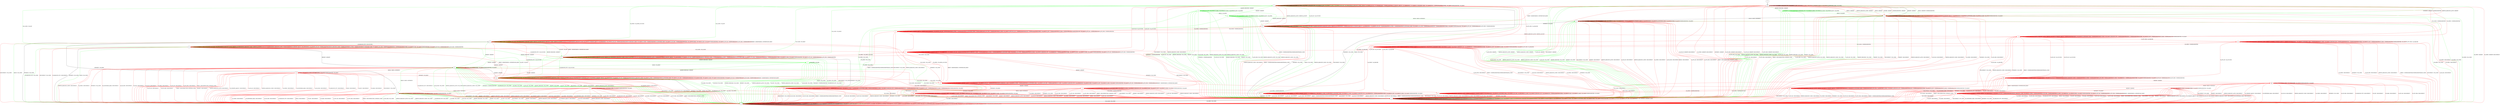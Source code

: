 digraph "" {
	graph ["Incoming time"=0.17221474647521973,
		"Outgoing time"=0.2441413402557373,
		Output="{'States': 36, 'Transitions': 837, 'Filename': '../results/ssh/OpenSSH-DropBear-cvc4-3.dot'}",
		Reference="{'States': 32, 'Transitions': 683, 'Filename': '../subjects/ssh/OpenSSH.dot'}",
		Solver=cvc4,
		Updated="{'States': 18, 'Transitions': 222, 'Filename': '../subjects/ssh/DropBear.dot'}",
		"f-measure"=0.15027624309392265,
		precision=0.3063063063063063,
		recall=0.09956076134699854
	];
	a -> a	[key=0,
		label="SERVICE_REQUEST_AUTH / SERVICE_ACCEPT"];
	a -> a	[key=1,
		label="CH_CLOSE / CH_NONE"];
	a -> a	[key=2,
		label="CH_REQUEST_PTY / CH_NONE"];
	a -> a	[key=3,
		label="CH_EOF / CH_NONE"];
	a -> a	[key=4,
		label="CH_DATA / CH_NONE"];
	a -> a	[key=5,
		color=green,
		label="UA_PK_NOK / NO_RESP"];
	a -> a	[key=6,
		color=green,
		label="SERVICE_REQUEST_CONN / SERVICE_ACCEPT"];
	a -> a	[key=7,
		color=green,
		label="UA_PK_OK / NO_RESP"];
	a -> a	[key=8,
		color=red,
		label="KEXINIT / UNIMPLEMENTED"];
	a -> a	[key=9,
		color=red,
		label="CH_WINDOW_ADJUST / CH_NONE"];
	a -> a	[key=10,
		color=red,
		label="DEBUG / NO_RESP"];
	a -> a	[key=11,
		color=red,
		label="CH_EXTENDED_DATA / CH_NONE"];
	a -> a	[key=12,
		color=red,
		label="KEX30 / UNIMPLEMENTED"];
	a -> a	[key=13,
		color=red,
		label="IGNORE / NO_RESP"];
	a -> a	[key=14,
		color=red,
		label="UNIMPLEMENTED / NO_RESP"];
	a -> d	[key=0,
		color=green,
		label="CH_OPEN / CH_OPEN_SUCCESS"];
	a -> j	[key=0,
		label="NEWKEYS / NO_CONN"];
	a -> j	[key=1,
		color=green,
		label="KEX30 / NO_CONN"];
	a -> j	[key=2,
		color=red,
		label="DISCONNECT / NO_CONN"];
	a -> j	[key=3,
		color=red,
		label="SERVICE_REQUEST_CONN / DISCONNECT"];
	a -> j	[key=4,
		color=red,
		label="REKEY / UNIMPLEMENTED|UNIMPLEMENTED|NO_CONN"];
	p	[color=green];
	a -> p	[key=0,
		color=green,
		label="KEXINIT_PROCEED / KEXINIT"];
	q	[color=green];
	a -> q	[key=0,
		color=green,
		label="KEXINIT / KEXINIT"];
	t	[color=red];
	a -> t	[key=0,
		color=red,
		label="UA_PK_OK / UA_SUCCESS"];
	a -> t	[key=1,
		color=red,
		label="UA_PW_OK / UA_SUCCESS"];
	u	[color=red];
	a -> u	[key=0,
		color=red,
		label="UA_PW_NOK / UA_FAILURE"];
	v	[color=red];
	a -> v	[key=0,
		color=red,
		label="UA_NONE / UA_FAILURE"];
	w	[color=red];
	a -> w	[key=0,
		color=red,
		label="UA_PK_NOK / UA_FAILURE"];
	x	[color=red];
	a -> x	[key=0,
		color=red,
		label="CH_OPEN / UNIMPLEMENTED"];
	b -> a	[key=0,
		color=green,
		label="CH_CLOSE / CH_EOF"];
	b -> b	[key=0,
		label="CH_OPEN / CH_MAX"];
	b -> b	[key=1,
		label="CH_DATA / NO_RESP"];
	b -> b	[key=2,
		color=green,
		label="UA_PK_NOK / NO_RESP"];
	b -> b	[key=3,
		color=green,
		label="SERVICE_REQUEST_AUTH / SERVICE_ACCEPT"];
	b -> b	[key=4,
		color=green,
		label="SERVICE_REQUEST_CONN / SERVICE_ACCEPT"];
	b -> b	[key=5,
		color=green,
		label="UA_PK_OK / NO_RESP"];
	b -> b	[key=6,
		color=red,
		label="SERVICE_REQUEST_AUTH / UNIMPLEMENTED"];
	b -> b	[key=7,
		color=red,
		label="CH_WINDOW_ADJUST / NO_RESP"];
	b -> b	[key=8,
		color=red,
		label="DEBUG / NO_RESP"];
	b -> b	[key=9,
		color=red,
		label="UA_PK_OK / UNIMPLEMENTED"];
	b -> b	[key=10,
		color=red,
		label="SERVICE_REQUEST_CONN / UNIMPLEMENTED"];
	b -> b	[key=11,
		color=red,
		label="UA_NONE / UNIMPLEMENTED"];
	b -> b	[key=12,
		color=red,
		label="CH_EXTENDED_DATA / NO_RESP"];
	b -> b	[key=13,
		color=red,
		label="UA_PK_NOK / UNIMPLEMENTED"];
	b -> b	[key=14,
		color=red,
		label="KEX30 / UNIMPLEMENTED"];
	b -> b	[key=15,
		color=red,
		label="IGNORE / NO_RESP"];
	b -> b	[key=16,
		color=red,
		label="CH_EOF / NO_RESP"];
	b -> b	[key=17,
		color=red,
		label="UNIMPLEMENTED / NO_RESP"];
	b -> b	[key=18,
		color=red,
		label="UA_PW_OK / UNIMPLEMENTED"];
	b -> b	[key=19,
		color=red,
		label="UA_PW_NOK / UNIMPLEMENTED"];
	b -> e	[key=0,
		label="KEXINIT / KEXINIT"];
	b -> g	[key=0,
		color=green,
		label="CH_EOF / CH_EOF"];
	b -> g	[key=1,
		color=red,
		label="REKEY / KEXINIT|KEX31+NEWKEYS|NO_RESP"];
	b -> h	[key=0,
		label="NEWKEYS / NO_CONN"];
	b -> h	[key=1,
		color=green,
		label="KEX30 / NO_CONN"];
	b -> h	[key=2,
		color=green,
		label="CH_REQUEST_PTY / NO_CONN"];
	b -> h	[key=3,
		color=red,
		label="DISCONNECT / NO_CONN"];
	b -> h	[key=4,
		color=red,
		label="CH_REQUEST_PTY / DISCONNECT"];
	r	[color=green];
	b -> r	[key=0,
		color=green,
		label="KEXINIT_PROCEED / KEXINIT"];
	b -> t	[key=0,
		color=red,
		label="CH_CLOSE / CH_CLOSE"];
	c -> c	[key=0,
		label="CH_CLOSE / CH_NONE"];
	c -> c	[key=1,
		label="CH_REQUEST_PTY / CH_NONE"];
	c -> c	[key=2,
		label="CH_EOF / CH_NONE"];
	c -> c	[key=3,
		label="CH_DATA / CH_NONE"];
	c -> c	[key=4,
		color=green,
		label="KEX30 / UNIMPLEMENTED"];
	c -> c	[key=5,
		color=red,
		label="CH_WINDOW_ADJUST / CH_NONE"];
	c -> c	[key=6,
		color=red,
		label="DEBUG / NO_RESP"];
	c -> c	[key=7,
		color=red,
		label="CH_EXTENDED_DATA / CH_NONE"];
	c -> c	[key=8,
		color=red,
		label="IGNORE / NO_RESP"];
	c -> c	[key=9,
		color=red,
		label="UNIMPLEMENTED / NO_RESP"];
	c -> h	[key=0,
		color=green,
		label="CH_OPEN / NO_CONN"];
	c -> h	[key=1,
		color=red,
		label="CH_OPEN / DISCONNECT"];
	c -> j	[key=0,
		color=green,
		label="UA_PK_NOK / NO_CONN"];
	c -> j	[key=1,
		color=green,
		label="SERVICE_REQUEST_AUTH / NO_CONN"];
	c -> j	[key=2,
		color=green,
		label="SERVICE_REQUEST_CONN / NO_CONN"];
	c -> j	[key=3,
		color=green,
		label="UA_PK_OK / NO_CONN"];
	c -> j	[key=4,
		color=green,
		label="KEXINIT_PROCEED / NO_CONN"];
	c -> j	[key=5,
		color=green,
		label="KEXINIT / NO_CONN"];
	c -> j	[key=6,
		color=red,
		label="DISCONNECT / NO_CONN"];
	c -> j	[key=7,
		color=red,
		label="KEXINIT / DISCONNECT"];
	c -> j	[key=8,
		color=red,
		label="SERVICE_REQUEST_AUTH / DISCONNECT"];
	c -> j	[key=9,
		color=red,
		label="UA_PK_OK / DISCONNECT"];
	c -> j	[key=10,
		color=red,
		label="SERVICE_REQUEST_CONN / DISCONNECT"];
	c -> j	[key=11,
		color=red,
		label="UA_NONE / DISCONNECT"];
	c -> j	[key=12,
		color=red,
		label="UA_PK_NOK / DISCONNECT"];
	c -> j	[key=13,
		color=red,
		label="KEX30 / DISCONNECT"];
	c -> j	[key=14,
		color=red,
		label="UA_PW_OK / DISCONNECT"];
	c -> j	[key=15,
		color=red,
		label="UA_PW_NOK / DISCONNECT"];
	c -> j	[key=16,
		color=red,
		label="REKEY / DISCONNECT|NO_CONN|NO_CONN"];
	c -> k	[key=0,
		label="NEWKEYS / NO_RESP"];
	d -> a	[key=0,
		color=green,
		label="CH_CLOSE / CH_EOF"];
	d -> b	[key=0,
		color=green,
		label="CH_REQUEST_PTY / CH_SUCCESS"];
	d -> d	[key=0,
		label="CH_OPEN / CH_MAX"];
	d -> d	[key=1,
		label="CH_DATA / NO_RESP"];
	d -> d	[key=2,
		color=green,
		label="UA_PK_NOK / NO_RESP"];
	d -> d	[key=3,
		color=green,
		label="SERVICE_REQUEST_AUTH / SERVICE_ACCEPT"];
	d -> d	[key=4,
		color=green,
		label="SERVICE_REQUEST_CONN / SERVICE_ACCEPT"];
	d -> d	[key=5,
		color=green,
		label="UA_PK_OK / NO_RESP"];
	d -> d	[key=6,
		color=red,
		label="SERVICE_REQUEST_AUTH / NO_RESP"];
	d -> d	[key=7,
		color=red,
		label="CH_WINDOW_ADJUST / NO_RESP"];
	d -> d	[key=8,
		color=red,
		label="DEBUG / NO_RESP"];
	d -> d	[key=9,
		color=red,
		label="UA_PK_OK / UNIMPLEMENTED"];
	d -> d	[key=10,
		color=red,
		label="SERVICE_REQUEST_CONN / NO_RESP"];
	d -> d	[key=11,
		color=red,
		label="UA_NONE / UNIMPLEMENTED"];
	d -> d	[key=12,
		color=red,
		label="CH_EXTENDED_DATA / NO_RESP"];
	d -> d	[key=13,
		color=red,
		label="UA_PK_NOK / UNIMPLEMENTED"];
	d -> d	[key=14,
		color=red,
		label="KEX30 / NO_RESP"];
	d -> d	[key=15,
		color=red,
		label="IGNORE / NO_RESP"];
	d -> d	[key=16,
		color=red,
		label="CH_EOF / NO_RESP"];
	d -> d	[key=17,
		color=red,
		label="UNIMPLEMENTED / NO_RESP"];
	d -> d	[key=18,
		color=red,
		label="UA_PW_OK / UNIMPLEMENTED"];
	d -> d	[key=19,
		color=red,
		label="UA_PW_NOK / UNIMPLEMENTED"];
	d -> d	[key=20,
		color=red,
		label="REKEY / KEXINIT|KEX31+NEWKEYS|NO_RESP"];
	d -> e	[key=0,
		color=green,
		label="KEXINIT / KEXINIT"];
	d -> f	[key=0,
		color=green,
		label="CH_EOF / CH_EOF"];
	d -> g	[key=0,
		color=red,
		label="CH_REQUEST_PTY / CH_SUCCESS"];
	d -> h	[key=0,
		label="NEWKEYS / NO_CONN"];
	d -> h	[key=1,
		color=green,
		label="KEX30 / NO_CONN"];
	d -> h	[key=2,
		color=red,
		label="DISCONNECT / NO_CONN"];
	d -> r	[key=0,
		color=green,
		label="KEXINIT_PROCEED / KEXINIT"];
	z	[color=red];
	d -> z	[key=0,
		color=red,
		label="CH_CLOSE / CH_CLOSE"];
	ff	[color=red];
	d -> ff	[key=0,
		color=red,
		label="KEXINIT / KEXINIT"];
	e -> e	[key=0,
		label="CH_OPEN / CH_MAX"];
	e -> e	[key=1,
		color=red,
		label="DEBUG / NO_RESP"];
	e -> e	[key=2,
		color=red,
		label="IGNORE / NO_RESP"];
	e -> e	[key=3,
		color=red,
		label="UNIMPLEMENTED / NO_RESP"];
	e -> h	[key=0,
		color=green,
		label="UA_PK_NOK / NO_CONN"];
	e -> h	[key=1,
		color=green,
		label="SERVICE_REQUEST_AUTH / NO_CONN"];
	e -> h	[key=2,
		color=green,
		label="SERVICE_REQUEST_CONN / NO_CONN"];
	e -> h	[key=3,
		color=green,
		label="NEWKEYS / UNIMPLEMENTED"];
	e -> h	[key=4,
		color=green,
		label="CH_REQUEST_PTY / NO_CONN"];
	e -> h	[key=5,
		color=green,
		label="CH_DATA / NO_CONN"];
	e -> h	[key=6,
		color=green,
		label="UA_PK_OK / NO_CONN"];
	e -> h	[key=7,
		color=green,
		label="KEXINIT_PROCEED / NO_CONN"];
	e -> h	[key=8,
		color=green,
		label="KEXINIT / NO_CONN"];
	e -> h	[key=9,
		color=green,
		label="CH_EOF / NO_CONN"];
	e -> h	[key=10,
		color=red,
		label="DISCONNECT / NO_CONN"];
	e -> h	[key=11,
		color=red,
		label="KEXINIT / DISCONNECT"];
	e -> h	[key=12,
		color=red,
		label="SERVICE_REQUEST_AUTH / DISCONNECT"];
	e -> h	[key=13,
		color=red,
		label="CH_WINDOW_ADJUST / DISCONNECT"];
	e -> h	[key=14,
		color=red,
		label="UA_PK_OK / DISCONNECT"];
	e -> h	[key=15,
		color=red,
		label="SERVICE_REQUEST_CONN / DISCONNECT"];
	e -> h	[key=16,
		color=red,
		label="UA_NONE / DISCONNECT"];
	e -> h	[key=17,
		color=red,
		label="CH_EXTENDED_DATA / DISCONNECT"];
	e -> h	[key=18,
		color=red,
		label="NEWKEYS / NO_CONN"];
	e -> h	[key=19,
		color=red,
		label="UA_PK_NOK / DISCONNECT"];
	e -> h	[key=20,
		color=red,
		label="CH_REQUEST_PTY / DISCONNECT"];
	e -> h	[key=21,
		color=red,
		label="CH_EOF / DISCONNECT"];
	e -> h	[key=22,
		color=red,
		label="CH_DATA / DISCONNECT"];
	e -> h	[key=23,
		color=red,
		label="UA_PW_OK / DISCONNECT"];
	e -> h	[key=24,
		color=red,
		label="UA_PW_NOK / DISCONNECT"];
	e -> h	[key=25,
		color=red,
		label="REKEY / DISCONNECT|NO_CONN|NO_CONN"];
	e -> j	[key=0,
		color=green,
		label="CH_CLOSE / NO_CONN"];
	e -> j	[key=1,
		color=red,
		label="CH_CLOSE / DISCONNECT"];
	e -> n	[key=0,
		color=green,
		label="KEX30 / KEX31+NEWKEYS"];
	jj	[color=red];
	e -> jj	[key=0,
		color=red,
		label="KEX30 / KEX31+NEWKEYS"];
	f -> a	[key=0,
		color=green,
		label="CH_CLOSE / NO_RESP"];
	f -> b	[key=0,
		color=red,
		label="CH_REQUEST_PTY / CH_SUCCESS"];
	f -> d	[key=0,
		color=red,
		label="REKEY / KEXINIT|KEX31+NEWKEYS|NO_RESP"];
	f -> e	[key=0,
		color=green,
		label="KEXINIT / KEXINIT"];
	f -> f	[key=0,
		label="CH_OPEN / CH_MAX"];
	f -> f	[key=1,
		label="CH_EOF / NO_RESP"];
	f -> f	[key=2,
		color=green,
		label="UA_PK_NOK / NO_RESP"];
	f -> f	[key=3,
		color=green,
		label="SERVICE_REQUEST_AUTH / SERVICE_ACCEPT"];
	f -> f	[key=4,
		color=green,
		label="SERVICE_REQUEST_CONN / SERVICE_ACCEPT"];
	f -> f	[key=5,
		color=green,
		label="UA_PK_OK / NO_RESP"];
	f -> f	[key=6,
		color=red,
		label="SERVICE_REQUEST_AUTH / UNIMPLEMENTED"];
	f -> f	[key=7,
		color=red,
		label="CH_WINDOW_ADJUST / NO_RESP"];
	f -> f	[key=8,
		color=red,
		label="DEBUG / NO_RESP"];
	f -> f	[key=9,
		color=red,
		label="UA_PK_OK / UNIMPLEMENTED"];
	f -> f	[key=10,
		color=red,
		label="SERVICE_REQUEST_CONN / UNIMPLEMENTED"];
	f -> f	[key=11,
		color=red,
		label="UA_NONE / UNIMPLEMENTED"];
	f -> f	[key=12,
		color=red,
		label="CH_EXTENDED_DATA / NO_RESP"];
	f -> f	[key=13,
		color=red,
		label="UA_PK_NOK / UNIMPLEMENTED"];
	f -> f	[key=14,
		color=red,
		label="KEX30 / UNIMPLEMENTED"];
	f -> f	[key=15,
		color=red,
		label="IGNORE / NO_RESP"];
	f -> f	[key=16,
		color=red,
		label="CH_DATA / NO_RESP"];
	f -> f	[key=17,
		color=red,
		label="UNIMPLEMENTED / NO_RESP"];
	f -> f	[key=18,
		color=red,
		label="UA_PW_OK / UNIMPLEMENTED"];
	f -> f	[key=19,
		color=red,
		label="UA_PW_NOK / UNIMPLEMENTED"];
	f -> g	[key=0,
		color=green,
		label="CH_REQUEST_PTY / CH_SUCCESS"];
	f -> h	[key=0,
		label="NEWKEYS / NO_CONN"];
	f -> h	[key=1,
		color=green,
		label="KEX30 / NO_CONN"];
	f -> h	[key=2,
		color=green,
		label="CH_DATA / NO_CONN"];
	f -> h	[key=3,
		color=red,
		label="DISCONNECT / NO_CONN"];
	f -> r	[key=0,
		color=green,
		label="KEXINIT_PROCEED / KEXINIT"];
	f -> t	[key=0,
		color=red,
		label="CH_CLOSE / CH_CLOSE"];
	f -> ff	[key=0,
		color=red,
		label="KEXINIT / KEXINIT"];
	g -> a	[key=0,
		color=green,
		label="CH_CLOSE / NO_RESP"];
	g -> e	[key=0,
		label="KEXINIT / KEXINIT"];
	g -> g	[key=0,
		label="CH_OPEN / CH_MAX"];
	g -> g	[key=1,
		label="CH_EOF / NO_RESP"];
	g -> g	[key=2,
		color=green,
		label="UA_PK_NOK / NO_RESP"];
	g -> g	[key=3,
		color=green,
		label="SERVICE_REQUEST_AUTH / SERVICE_ACCEPT"];
	g -> g	[key=4,
		color=green,
		label="SERVICE_REQUEST_CONN / SERVICE_ACCEPT"];
	g -> g	[key=5,
		color=green,
		label="UA_PK_OK / NO_RESP"];
	g -> g	[key=6,
		color=red,
		label="SERVICE_REQUEST_AUTH / NO_RESP"];
	g -> g	[key=7,
		color=red,
		label="CH_WINDOW_ADJUST / NO_RESP"];
	g -> g	[key=8,
		color=red,
		label="DEBUG / NO_RESP"];
	g -> g	[key=9,
		color=red,
		label="UA_PK_OK / UNIMPLEMENTED"];
	g -> g	[key=10,
		color=red,
		label="SERVICE_REQUEST_CONN / NO_RESP"];
	g -> g	[key=11,
		color=red,
		label="UA_NONE / UNIMPLEMENTED"];
	g -> g	[key=12,
		color=red,
		label="CH_EXTENDED_DATA / NO_RESP"];
	g -> g	[key=13,
		color=red,
		label="UA_PK_NOK / UNIMPLEMENTED"];
	g -> g	[key=14,
		color=red,
		label="KEX30 / NO_RESP"];
	g -> g	[key=15,
		color=red,
		label="IGNORE / NO_RESP"];
	g -> g	[key=16,
		color=red,
		label="CH_DATA / NO_RESP"];
	g -> g	[key=17,
		color=red,
		label="UNIMPLEMENTED / NO_RESP"];
	g -> g	[key=18,
		color=red,
		label="UA_PW_OK / UNIMPLEMENTED"];
	g -> g	[key=19,
		color=red,
		label="UA_PW_NOK / UNIMPLEMENTED"];
	g -> g	[key=20,
		color=red,
		label="REKEY / KEXINIT|KEX31+NEWKEYS|NO_RESP"];
	g -> h	[key=0,
		label="NEWKEYS / NO_CONN"];
	g -> h	[key=1,
		color=green,
		label="KEX30 / NO_CONN"];
	g -> h	[key=2,
		color=green,
		label="CH_REQUEST_PTY / NO_CONN"];
	g -> h	[key=3,
		color=green,
		label="CH_DATA / NO_CONN"];
	g -> h	[key=4,
		color=red,
		label="DISCONNECT / NO_CONN"];
	g -> h	[key=5,
		color=red,
		label="CH_REQUEST_PTY / DISCONNECT"];
	g -> r	[key=0,
		color=green,
		label="KEXINIT_PROCEED / KEXINIT"];
	g -> z	[key=0,
		color=red,
		label="CH_CLOSE / CH_CLOSE"];
	h -> h	[key=0,
		label="KEXINIT / NO_CONN"];
	h -> h	[key=1,
		label="SERVICE_REQUEST_AUTH / NO_CONN"];
	h -> h	[key=2,
		label="UA_PK_OK / NO_CONN"];
	h -> h	[key=3,
		label="SERVICE_REQUEST_CONN / NO_CONN"];
	h -> h	[key=4,
		label="NEWKEYS / NO_CONN"];
	h -> h	[key=5,
		label="UA_PK_NOK / NO_CONN"];
	h -> h	[key=6,
		label="CH_OPEN / CH_MAX"];
	h -> h	[key=7,
		label="CH_REQUEST_PTY / NO_CONN"];
	h -> h	[key=8,
		label="KEX30 / NO_CONN"];
	h -> h	[key=9,
		label="CH_EOF / NO_CONN"];
	h -> h	[key=10,
		label="CH_DATA / NO_CONN"];
	h -> h	[key=11,
		color=green,
		label="KEXINIT_PROCEED / NO_CONN"];
	h -> h	[key=12,
		color=red,
		label="DISCONNECT / NO_CONN"];
	h -> h	[key=13,
		color=red,
		label="CH_WINDOW_ADJUST / NO_CONN"];
	h -> h	[key=14,
		color=red,
		label="DEBUG / NO_CONN"];
	h -> h	[key=15,
		color=red,
		label="UA_NONE / NO_CONN"];
	h -> h	[key=16,
		color=red,
		label="CH_EXTENDED_DATA / NO_CONN"];
	h -> h	[key=17,
		color=red,
		label="IGNORE / NO_CONN"];
	h -> h	[key=18,
		color=red,
		label="UNIMPLEMENTED / NO_CONN"];
	h -> h	[key=19,
		color=red,
		label="UA_PW_OK / NO_CONN"];
	h -> h	[key=20,
		color=red,
		label="UA_PW_NOK / NO_CONN"];
	h -> h	[key=21,
		color=red,
		label="REKEY / NO_CONN|NO_CONN|NO_CONN"];
	h -> j	[key=0,
		label="CH_CLOSE / NO_CONN"];
	i -> c	[key=0,
		label="KEX30 / KEX31+NEWKEYS"];
	i -> h	[key=0,
		color=green,
		label="CH_OPEN / NO_CONN"];
	i -> h	[key=1,
		color=red,
		label="CH_OPEN / DISCONNECT"];
	i -> i	[key=0,
		label="CH_CLOSE / CH_NONE"];
	i -> i	[key=1,
		label="CH_REQUEST_PTY / CH_NONE"];
	i -> i	[key=2,
		label="CH_EOF / CH_NONE"];
	i -> i	[key=3,
		label="CH_DATA / CH_NONE"];
	i -> i	[key=4,
		color=green,
		label="NEWKEYS / UNIMPLEMENTED"];
	i -> i	[key=5,
		color=red,
		label="CH_WINDOW_ADJUST / CH_NONE"];
	i -> i	[key=6,
		color=red,
		label="DEBUG / NO_RESP"];
	i -> i	[key=7,
		color=red,
		label="CH_EXTENDED_DATA / CH_NONE"];
	i -> i	[key=8,
		color=red,
		label="IGNORE / NO_RESP"];
	i -> i	[key=9,
		color=red,
		label="UNIMPLEMENTED / NO_RESP"];
	i -> j	[key=0,
		color=green,
		label="UA_PK_NOK / NO_CONN"];
	i -> j	[key=1,
		color=green,
		label="SERVICE_REQUEST_AUTH / NO_CONN"];
	i -> j	[key=2,
		color=green,
		label="SERVICE_REQUEST_CONN / NO_CONN"];
	i -> j	[key=3,
		color=green,
		label="UA_PK_OK / NO_CONN"];
	i -> j	[key=4,
		color=green,
		label="KEXINIT_PROCEED / NO_CONN"];
	i -> j	[key=5,
		color=green,
		label="KEXINIT / NO_CONN"];
	i -> j	[key=6,
		color=red,
		label="DISCONNECT / NO_CONN"];
	i -> j	[key=7,
		color=red,
		label="KEXINIT / DISCONNECT"];
	i -> j	[key=8,
		color=red,
		label="SERVICE_REQUEST_AUTH / DISCONNECT"];
	i -> j	[key=9,
		color=red,
		label="UA_PK_OK / DISCONNECT"];
	i -> j	[key=10,
		color=red,
		label="SERVICE_REQUEST_CONN / DISCONNECT"];
	i -> j	[key=11,
		color=red,
		label="UA_NONE / DISCONNECT"];
	i -> j	[key=12,
		color=red,
		label="NEWKEYS / NO_CONN"];
	i -> j	[key=13,
		color=red,
		label="UA_PK_NOK / DISCONNECT"];
	i -> j	[key=14,
		color=red,
		label="UA_PW_OK / DISCONNECT"];
	i -> j	[key=15,
		color=red,
		label="UA_PW_NOK / DISCONNECT"];
	i -> j	[key=16,
		color=red,
		label="REKEY / DISCONNECT|NO_CONN|NO_CONN"];
	j -> h	[key=0,
		label="CH_OPEN / NO_CONN"];
	j -> j	[key=0,
		label="KEXINIT / NO_CONN"];
	j -> j	[key=1,
		label="SERVICE_REQUEST_AUTH / NO_CONN"];
	j -> j	[key=2,
		label="UA_PK_OK / NO_CONN"];
	j -> j	[key=3,
		label="SERVICE_REQUEST_CONN / NO_CONN"];
	j -> j	[key=4,
		label="NEWKEYS / NO_CONN"];
	j -> j	[key=5,
		label="UA_PK_NOK / NO_CONN"];
	j -> j	[key=6,
		label="CH_CLOSE / CH_NONE"];
	j -> j	[key=7,
		label="CH_REQUEST_PTY / CH_NONE"];
	j -> j	[key=8,
		label="KEX30 / NO_CONN"];
	j -> j	[key=9,
		label="CH_EOF / CH_NONE"];
	j -> j	[key=10,
		label="CH_DATA / CH_NONE"];
	j -> j	[key=11,
		color=green,
		label="KEXINIT_PROCEED / NO_CONN"];
	j -> j	[key=12,
		color=red,
		label="DISCONNECT / NO_CONN"];
	j -> j	[key=13,
		color=red,
		label="CH_WINDOW_ADJUST / CH_NONE"];
	j -> j	[key=14,
		color=red,
		label="DEBUG / NO_CONN"];
	j -> j	[key=15,
		color=red,
		label="UA_NONE / NO_CONN"];
	j -> j	[key=16,
		color=red,
		label="CH_EXTENDED_DATA / CH_NONE"];
	j -> j	[key=17,
		color=red,
		label="IGNORE / NO_CONN"];
	j -> j	[key=18,
		color=red,
		label="UNIMPLEMENTED / NO_CONN"];
	j -> j	[key=19,
		color=red,
		label="UA_PW_OK / NO_CONN"];
	j -> j	[key=20,
		color=red,
		label="UA_PW_NOK / NO_CONN"];
	j -> j	[key=21,
		color=red,
		label="REKEY / NO_CONN|NO_CONN|NO_CONN"];
	k -> a	[key=0,
		color=green,
		label="UA_PK_OK / UA_SUCCESS"];
	k -> a	[key=1,
		color=red,
		label="SERVICE_REQUEST_AUTH / SERVICE_ACCEPT"];
	k -> h	[key=0,
		color=green,
		label="CH_OPEN / NO_CONN"];
	k -> j	[key=0,
		label="NEWKEYS / NO_CONN"];
	k -> j	[key=1,
		color=green,
		label="KEX30 / NO_CONN"];
	k -> j	[key=2,
		color=green,
		label="SERVICE_REQUEST_CONN / NO_CONN"];
	k -> j	[key=3,
		color=red,
		label="DISCONNECT / NO_CONN"];
	k -> j	[key=4,
		color=red,
		label="SERVICE_REQUEST_CONN / DISCONNECT"];
	k -> j	[key=5,
		color=red,
		label="REKEY / UNIMPLEMENTED|UNIMPLEMENTED|NO_CONN"];
	k -> k	[key=0,
		label="CH_CLOSE / CH_NONE"];
	k -> k	[key=1,
		label="CH_REQUEST_PTY / CH_NONE"];
	k -> k	[key=2,
		label="CH_EOF / CH_NONE"];
	k -> k	[key=3,
		label="CH_DATA / CH_NONE"];
	k -> k	[key=4,
		color=green,
		label="UA_PK_NOK / UA_FAILURE"];
	k -> k	[key=5,
		color=green,
		label="SERVICE_REQUEST_AUTH / SERVICE_ACCEPT"];
	k -> k	[key=6,
		color=red,
		label="KEXINIT / UNIMPLEMENTED"];
	k -> k	[key=7,
		color=red,
		label="CH_WINDOW_ADJUST / CH_NONE"];
	k -> k	[key=8,
		color=red,
		label="DEBUG / NO_RESP"];
	k -> k	[key=9,
		color=red,
		label="UA_PK_OK / UNIMPLEMENTED"];
	k -> k	[key=10,
		color=red,
		label="UA_NONE / UNIMPLEMENTED"];
	k -> k	[key=11,
		color=red,
		label="CH_EXTENDED_DATA / CH_NONE"];
	k -> k	[key=12,
		color=red,
		label="UA_PK_NOK / UNIMPLEMENTED"];
	k -> k	[key=13,
		color=red,
		label="KEX30 / UNIMPLEMENTED"];
	k -> k	[key=14,
		color=red,
		label="IGNORE / NO_RESP"];
	k -> k	[key=15,
		color=red,
		label="UNIMPLEMENTED / NO_RESP"];
	k -> k	[key=16,
		color=red,
		label="UA_PW_OK / UNIMPLEMENTED"];
	k -> k	[key=17,
		color=red,
		label="UA_PW_NOK / UNIMPLEMENTED"];
	k -> p	[key=0,
		color=green,
		label="KEXINIT_PROCEED / KEXINIT"];
	k -> q	[key=0,
		color=green,
		label="KEXINIT / KEXINIT"];
	s	[color=red];
	k -> s	[key=0,
		color=red,
		label="CH_OPEN / UNIMPLEMENTED"];
	l -> m	[key=0];
	m -> h	[key=0,
		color=green,
		label="CH_OPEN / KEXINIT"];
	m -> h	[key=1,
		color=red,
		label="CH_OPEN / KEXINIT+DISCONNECT"];
	m -> i	[key=0,
		label="KEXINIT / KEXINIT"];
	m -> i	[key=1,
		color=green,
		label="KEX30 / KEXINIT+UNIMPLEMENTED"];
	m -> i	[key=2,
		color=green,
		label="NEWKEYS / KEXINIT+UNIMPLEMENTED"];
	m -> i	[key=3,
		color=red,
		label="SERVICE_REQUEST_AUTH / KEXINIT"];
	m -> i	[key=4,
		color=red,
		label="DEBUG / KEXINIT"];
	m -> i	[key=5,
		color=red,
		label="SERVICE_REQUEST_CONN / KEXINIT"];
	m -> i	[key=6,
		color=red,
		label="KEX30 / KEXINIT"];
	m -> i	[key=7,
		color=red,
		label="IGNORE / KEXINIT"];
	m -> i	[key=8,
		color=red,
		label="UNIMPLEMENTED / KEXINIT"];
	m -> j	[key=0,
		color=green,
		label="UA_PK_NOK / KEXINIT"];
	m -> j	[key=1,
		color=green,
		label="SERVICE_REQUEST_AUTH / KEXINIT"];
	m -> j	[key=2,
		color=green,
		label="SERVICE_REQUEST_CONN / KEXINIT"];
	m -> j	[key=3,
		color=green,
		label="UA_PK_OK / KEXINIT"];
	m -> j	[key=4,
		color=red,
		label="DISCONNECT / KEXINIT"];
	m -> j	[key=5,
		color=red,
		label="UA_PK_OK / KEXINIT+DISCONNECT"];
	m -> j	[key=6,
		color=red,
		label="UA_NONE / KEXINIT+DISCONNECT"];
	m -> j	[key=7,
		color=red,
		label="NEWKEYS / KEXINIT"];
	m -> j	[key=8,
		color=red,
		label="UA_PK_NOK / KEXINIT+DISCONNECT"];
	m -> j	[key=9,
		color=red,
		label="UA_PW_OK / KEXINIT+DISCONNECT"];
	m -> j	[key=10,
		color=red,
		label="UA_PW_NOK / KEXINIT+DISCONNECT"];
	m -> k	[key=0,
		color=red,
		label="REKEY / KEXINIT|KEX31+NEWKEYS|NO_RESP"];
	m -> m	[key=0,
		label="CH_CLOSE / CH_NONE"];
	m -> m	[key=1,
		label="CH_REQUEST_PTY / CH_NONE"];
	m -> m	[key=2,
		label="CH_EOF / CH_NONE"];
	m -> m	[key=3,
		label="CH_DATA / CH_NONE"];
	m -> m	[key=4,
		color=red,
		label="CH_WINDOW_ADJUST / CH_NONE"];
	m -> m	[key=5,
		color=red,
		label="CH_EXTENDED_DATA / CH_NONE"];
	o	[color=green];
	m -> o	[key=0,
		color=green,
		label="KEXINIT_PROCEED / KEXINIT"];
	n -> d	[key=0,
		label="NEWKEYS / NO_RESP"];
	n -> h	[key=0,
		color=green,
		label="UA_PK_NOK / NO_CONN"];
	n -> h	[key=1,
		color=green,
		label="SERVICE_REQUEST_AUTH / NO_CONN"];
	n -> h	[key=2,
		color=green,
		label="SERVICE_REQUEST_CONN / NO_CONN"];
	n -> h	[key=3,
		color=green,
		label="CH_REQUEST_PTY / NO_CONN"];
	n -> h	[key=4,
		color=green,
		label="CH_DATA / NO_CONN"];
	n -> h	[key=5,
		color=green,
		label="UA_PK_OK / NO_CONN"];
	n -> h	[key=6,
		color=green,
		label="KEXINIT_PROCEED / NO_CONN"];
	n -> h	[key=7,
		color=green,
		label="KEXINIT / NO_CONN"];
	n -> h	[key=8,
		color=green,
		label="CH_EOF / NO_CONN"];
	n -> h	[key=9,
		color=red,
		label="DISCONNECT / NO_CONN"];
	n -> h	[key=10,
		color=red,
		label="KEXINIT / DISCONNECT"];
	n -> h	[key=11,
		color=red,
		label="SERVICE_REQUEST_AUTH / DISCONNECT"];
	n -> h	[key=12,
		color=red,
		label="CH_WINDOW_ADJUST / DISCONNECT"];
	n -> h	[key=13,
		color=red,
		label="UA_PK_OK / DISCONNECT"];
	n -> h	[key=14,
		color=red,
		label="SERVICE_REQUEST_CONN / DISCONNECT"];
	n -> h	[key=15,
		color=red,
		label="UA_NONE / DISCONNECT"];
	n -> h	[key=16,
		color=red,
		label="CH_EXTENDED_DATA / DISCONNECT"];
	n -> h	[key=17,
		color=red,
		label="UA_PK_NOK / DISCONNECT"];
	n -> h	[key=18,
		color=red,
		label="CH_REQUEST_PTY / DISCONNECT"];
	n -> h	[key=19,
		color=red,
		label="KEX30 / DISCONNECT"];
	n -> h	[key=20,
		color=red,
		label="CH_EOF / DISCONNECT"];
	n -> h	[key=21,
		color=red,
		label="CH_DATA / DISCONNECT"];
	n -> h	[key=22,
		color=red,
		label="UA_PW_OK / DISCONNECT"];
	n -> h	[key=23,
		color=red,
		label="UA_PW_NOK / DISCONNECT"];
	n -> h	[key=24,
		color=red,
		label="REKEY / DISCONNECT|NO_CONN|NO_CONN"];
	n -> j	[key=0,
		color=green,
		label="CH_CLOSE / NO_CONN"];
	n -> j	[key=1,
		color=red,
		label="CH_CLOSE / DISCONNECT"];
	n -> n	[key=0,
		label="CH_OPEN / CH_MAX"];
	n -> n	[key=1,
		color=green,
		label="KEX30 / UNIMPLEMENTED"];
	n -> n	[key=2,
		color=red,
		label="DEBUG / NO_RESP"];
	n -> n	[key=3,
		color=red,
		label="IGNORE / NO_RESP"];
	n -> n	[key=4,
		color=red,
		label="UNIMPLEMENTED / NO_RESP"];
	o -> h	[key=0,
		color=green,
		label="CH_OPEN / NO_CONN"];
	o -> i	[key=0,
		color=green,
		label="KEX30 / NO_RESP"];
	o -> j	[key=0,
		color=green,
		label="UA_PK_NOK / NO_CONN"];
	o -> j	[key=1,
		color=green,
		label="SERVICE_REQUEST_AUTH / NO_CONN"];
	o -> j	[key=2,
		color=green,
		label="SERVICE_REQUEST_CONN / NO_CONN"];
	o -> j	[key=3,
		color=green,
		label="UA_PK_OK / NO_CONN"];
	o -> j	[key=4,
		color=green,
		label="KEXINIT_PROCEED / NO_CONN"];
	o -> j	[key=5,
		color=green,
		label="KEXINIT / NO_CONN"];
	o -> o	[key=0,
		color=green,
		label="NEWKEYS / UNIMPLEMENTED"];
	o -> o	[key=1,
		color=green,
		label="CH_REQUEST_PTY / CH_NONE"];
	o -> o	[key=2,
		color=green,
		label="CH_DATA / CH_NONE"];
	o -> o	[key=3,
		color=green,
		label="CH_CLOSE / CH_NONE"];
	o -> o	[key=4,
		color=green,
		label="CH_EOF / CH_NONE"];
	p -> h	[key=0,
		color=green,
		label="CH_OPEN / NO_CONN"];
	p -> j	[key=0,
		color=green,
		label="UA_PK_NOK / NO_CONN"];
	p -> j	[key=1,
		color=green,
		label="SERVICE_REQUEST_AUTH / NO_CONN"];
	p -> j	[key=2,
		color=green,
		label="SERVICE_REQUEST_CONN / NO_CONN"];
	p -> j	[key=3,
		color=green,
		label="NEWKEYS / UNIMPLEMENTED"];
	p -> j	[key=4,
		color=green,
		label="UA_PK_OK / NO_CONN"];
	p -> j	[key=5,
		color=green,
		label="KEXINIT_PROCEED / NO_CONN"];
	p -> j	[key=6,
		color=green,
		label="KEXINIT / NO_CONN"];
	p -> p	[key=0,
		color=green,
		label="CH_REQUEST_PTY / CH_NONE"];
	p -> p	[key=1,
		color=green,
		label="CH_DATA / CH_NONE"];
	p -> p	[key=2,
		color=green,
		label="CH_CLOSE / CH_NONE"];
	p -> p	[key=3,
		color=green,
		label="CH_EOF / CH_NONE"];
	p -> q	[key=0,
		color=green,
		label="KEX30 / NO_RESP"];
	q -> c	[key=0,
		color=green,
		label="KEX30 / KEX31+NEWKEYS"];
	q -> h	[key=0,
		color=green,
		label="CH_OPEN / NO_CONN"];
	q -> j	[key=0,
		color=green,
		label="UA_PK_NOK / NO_CONN"];
	q -> j	[key=1,
		color=green,
		label="SERVICE_REQUEST_AUTH / NO_CONN"];
	q -> j	[key=2,
		color=green,
		label="SERVICE_REQUEST_CONN / NO_CONN"];
	q -> j	[key=3,
		color=green,
		label="NEWKEYS / UNIMPLEMENTED"];
	q -> j	[key=4,
		color=green,
		label="UA_PK_OK / NO_CONN"];
	q -> j	[key=5,
		color=green,
		label="KEXINIT_PROCEED / NO_CONN"];
	q -> j	[key=6,
		color=green,
		label="KEXINIT / NO_CONN"];
	q -> q	[key=0,
		color=green,
		label="CH_REQUEST_PTY / CH_NONE"];
	q -> q	[key=1,
		color=green,
		label="CH_DATA / CH_NONE"];
	q -> q	[key=2,
		color=green,
		label="CH_CLOSE / CH_NONE"];
	q -> q	[key=3,
		color=green,
		label="CH_EOF / CH_NONE"];
	r -> e	[key=0,
		color=green,
		label="KEX30 / NO_RESP"];
	r -> h	[key=0,
		color=green,
		label="UA_PK_NOK / NO_CONN"];
	r -> h	[key=1,
		color=green,
		label="SERVICE_REQUEST_AUTH / NO_CONN"];
	r -> h	[key=2,
		color=green,
		label="SERVICE_REQUEST_CONN / NO_CONN"];
	r -> h	[key=3,
		color=green,
		label="NEWKEYS / UNIMPLEMENTED"];
	r -> h	[key=4,
		color=green,
		label="CH_REQUEST_PTY / NO_CONN"];
	r -> h	[key=5,
		color=green,
		label="CH_DATA / NO_CONN"];
	r -> h	[key=6,
		color=green,
		label="UA_PK_OK / NO_CONN"];
	r -> h	[key=7,
		color=green,
		label="KEXINIT_PROCEED / NO_CONN"];
	r -> h	[key=8,
		color=green,
		label="KEXINIT / NO_CONN"];
	r -> h	[key=9,
		color=green,
		label="CH_EOF / NO_CONN"];
	r -> j	[key=0,
		color=green,
		label="CH_CLOSE / NO_CONN"];
	r -> r	[key=0,
		color=green,
		label="CH_OPEN / CH_MAX"];
	s -> h	[key=0,
		color=red,
		label="DISCONNECT / NO_CONN"];
	s -> h	[key=1,
		color=red,
		label="SERVICE_REQUEST_CONN / DISCONNECT"];
	s -> h	[key=2,
		color=red,
		label="NEWKEYS / NO_CONN"];
	s -> h	[key=3,
		color=red,
		label="REKEY / UNIMPLEMENTED|UNIMPLEMENTED|NO_CONN"];
	s -> k	[key=0,
		color=red,
		label="CH_CLOSE / UNIMPLEMENTED"];
	s -> s	[key=0,
		color=red,
		label="KEXINIT / UNIMPLEMENTED"];
	s -> s	[key=1,
		color=red,
		label="CH_WINDOW_ADJUST / UNIMPLEMENTED"];
	s -> s	[key=2,
		color=red,
		label="DEBUG / NO_RESP"];
	s -> s	[key=3,
		color=red,
		label="UA_PK_OK / UNIMPLEMENTED"];
	s -> s	[key=4,
		color=red,
		label="UA_NONE / UNIMPLEMENTED"];
	s -> s	[key=5,
		color=red,
		label="CH_EXTENDED_DATA / UNIMPLEMENTED"];
	s -> s	[key=6,
		color=red,
		label="UA_PK_NOK / UNIMPLEMENTED"];
	s -> s	[key=7,
		color=red,
		label="CH_OPEN / CH_MAX"];
	s -> s	[key=8,
		color=red,
		label="CH_REQUEST_PTY / UNIMPLEMENTED"];
	s -> s	[key=9,
		color=red,
		label="KEX30 / UNIMPLEMENTED"];
	s -> s	[key=10,
		color=red,
		label="IGNORE / NO_RESP"];
	s -> s	[key=11,
		color=red,
		label="CH_EOF / UNIMPLEMENTED"];
	s -> s	[key=12,
		color=red,
		label="CH_DATA / UNIMPLEMENTED"];
	s -> s	[key=13,
		color=red,
		label="UNIMPLEMENTED / NO_RESP"];
	s -> s	[key=14,
		color=red,
		label="UA_PW_OK / UNIMPLEMENTED"];
	s -> s	[key=15,
		color=red,
		label="UA_PW_NOK / UNIMPLEMENTED"];
	s -> x	[key=0,
		color=red,
		label="SERVICE_REQUEST_AUTH / SERVICE_ACCEPT"];
	t -> f	[key=0,
		color=red,
		label="CH_OPEN / CH_OPEN_SUCCESS"];
	t -> j	[key=0,
		color=red,
		label="DISCONNECT / NO_CONN"];
	t -> j	[key=1,
		color=red,
		label="NEWKEYS / NO_CONN"];
	t -> t	[key=0,
		color=red,
		label="SERVICE_REQUEST_AUTH / UNIMPLEMENTED"];
	t -> t	[key=1,
		color=red,
		label="CH_WINDOW_ADJUST / CH_NONE"];
	t -> t	[key=2,
		color=red,
		label="DEBUG / NO_RESP"];
	t -> t	[key=3,
		color=red,
		label="UA_PK_OK / UNIMPLEMENTED"];
	t -> t	[key=4,
		color=red,
		label="SERVICE_REQUEST_CONN / UNIMPLEMENTED"];
	t -> t	[key=5,
		color=red,
		label="UA_NONE / UNIMPLEMENTED"];
	t -> t	[key=6,
		color=red,
		label="CH_EXTENDED_DATA / CH_NONE"];
	t -> t	[key=7,
		color=red,
		label="UA_PK_NOK / UNIMPLEMENTED"];
	t -> t	[key=8,
		color=red,
		label="CH_CLOSE / CH_NONE"];
	t -> t	[key=9,
		color=red,
		label="CH_REQUEST_PTY / CH_NONE"];
	t -> t	[key=10,
		color=red,
		label="KEX30 / UNIMPLEMENTED"];
	t -> t	[key=11,
		color=red,
		label="IGNORE / NO_RESP"];
	t -> t	[key=12,
		color=red,
		label="CH_EOF / CH_NONE"];
	t -> t	[key=13,
		color=red,
		label="CH_DATA / CH_NONE"];
	t -> t	[key=14,
		color=red,
		label="UNIMPLEMENTED / NO_RESP"];
	t -> t	[key=15,
		color=red,
		label="UA_PW_OK / UNIMPLEMENTED"];
	t -> t	[key=16,
		color=red,
		label="UA_PW_NOK / UNIMPLEMENTED"];
	y	[color=red];
	t -> y	[key=0,
		color=red,
		label="KEXINIT / KEXINIT"];
	t -> z	[key=0,
		color=red,
		label="REKEY / KEXINIT|KEX31+NEWKEYS|NO_RESP"];
	u -> j	[key=0,
		color=red,
		label="DISCONNECT / NO_CONN"];
	u -> j	[key=1,
		color=red,
		label="UA_PK_OK / DISCONNECT"];
	u -> j	[key=2,
		color=red,
		label="SERVICE_REQUEST_CONN / DISCONNECT"];
	u -> j	[key=3,
		color=red,
		label="UA_NONE / DISCONNECT"];
	u -> j	[key=4,
		color=red,
		label="NEWKEYS / NO_CONN"];
	u -> j	[key=5,
		color=red,
		label="UA_PK_NOK / DISCONNECT"];
	u -> j	[key=6,
		color=red,
		label="REKEY / UNIMPLEMENTED|UNIMPLEMENTED|NO_CONN"];
	u -> t	[key=0,
		color=red,
		label="UA_PW_OK / UA_SUCCESS"];
	u -> u	[key=0,
		color=red,
		label="KEXINIT / UNIMPLEMENTED"];
	u -> u	[key=1,
		color=red,
		label="SERVICE_REQUEST_AUTH / SERVICE_ACCEPT"];
	u -> u	[key=2,
		color=red,
		label="CH_WINDOW_ADJUST / CH_NONE"];
	u -> u	[key=3,
		color=red,
		label="DEBUG / NO_RESP"];
	u -> u	[key=4,
		color=red,
		label="CH_EXTENDED_DATA / CH_NONE"];
	u -> u	[key=5,
		color=red,
		label="CH_CLOSE / CH_NONE"];
	u -> u	[key=6,
		color=red,
		label="CH_REQUEST_PTY / CH_NONE"];
	u -> u	[key=7,
		color=red,
		label="KEX30 / UNIMPLEMENTED"];
	u -> u	[key=8,
		color=red,
		label="IGNORE / NO_RESP"];
	u -> u	[key=9,
		color=red,
		label="CH_EOF / CH_NONE"];
	u -> u	[key=10,
		color=red,
		label="CH_DATA / CH_NONE"];
	u -> u	[key=11,
		color=red,
		label="UNIMPLEMENTED / NO_RESP"];
	u -> u	[key=12,
		color=red,
		label="UA_PW_NOK / UA_FAILURE"];
	aa	[color=red];
	u -> aa	[key=0,
		color=red,
		label="CH_OPEN / UNIMPLEMENTED"];
	v -> j	[key=0,
		color=red,
		label="DISCONNECT / NO_CONN"];
	v -> j	[key=1,
		color=red,
		label="UA_PK_OK / DISCONNECT"];
	v -> j	[key=2,
		color=red,
		label="SERVICE_REQUEST_CONN / DISCONNECT"];
	v -> j	[key=3,
		color=red,
		label="NEWKEYS / NO_CONN"];
	v -> j	[key=4,
		color=red,
		label="UA_PK_NOK / DISCONNECT"];
	v -> j	[key=5,
		color=red,
		label="UA_PW_OK / DISCONNECT"];
	v -> j	[key=6,
		color=red,
		label="UA_PW_NOK / DISCONNECT"];
	v -> j	[key=7,
		color=red,
		label="REKEY / UNIMPLEMENTED|UNIMPLEMENTED|NO_CONN"];
	v -> v	[key=0,
		color=red,
		label="KEXINIT / UNIMPLEMENTED"];
	v -> v	[key=1,
		color=red,
		label="SERVICE_REQUEST_AUTH / SERVICE_ACCEPT"];
	v -> v	[key=2,
		color=red,
		label="CH_WINDOW_ADJUST / CH_NONE"];
	v -> v	[key=3,
		color=red,
		label="DEBUG / NO_RESP"];
	v -> v	[key=4,
		color=red,
		label="UA_NONE / UA_FAILURE"];
	v -> v	[key=5,
		color=red,
		label="CH_EXTENDED_DATA / CH_NONE"];
	v -> v	[key=6,
		color=red,
		label="CH_CLOSE / CH_NONE"];
	v -> v	[key=7,
		color=red,
		label="CH_REQUEST_PTY / CH_NONE"];
	v -> v	[key=8,
		color=red,
		label="KEX30 / UNIMPLEMENTED"];
	v -> v	[key=9,
		color=red,
		label="IGNORE / NO_RESP"];
	v -> v	[key=10,
		color=red,
		label="CH_EOF / CH_NONE"];
	v -> v	[key=11,
		color=red,
		label="CH_DATA / CH_NONE"];
	v -> v	[key=12,
		color=red,
		label="UNIMPLEMENTED / NO_RESP"];
	bb	[color=red];
	v -> bb	[key=0,
		color=red,
		label="CH_OPEN / UNIMPLEMENTED"];
	w -> j	[key=0,
		color=red,
		label="DISCONNECT / NO_CONN"];
	w -> j	[key=1,
		color=red,
		label="UA_PK_OK / DISCONNECT"];
	w -> j	[key=2,
		color=red,
		label="SERVICE_REQUEST_CONN / DISCONNECT"];
	w -> j	[key=3,
		color=red,
		label="UA_NONE / DISCONNECT"];
	w -> j	[key=4,
		color=red,
		label="NEWKEYS / NO_CONN"];
	w -> j	[key=5,
		color=red,
		label="UA_PW_OK / DISCONNECT"];
	w -> j	[key=6,
		color=red,
		label="UA_PW_NOK / DISCONNECT"];
	w -> j	[key=7,
		color=red,
		label="REKEY / UNIMPLEMENTED|UNIMPLEMENTED|NO_CONN"];
	w -> w	[key=0,
		color=red,
		label="KEXINIT / UNIMPLEMENTED"];
	w -> w	[key=1,
		color=red,
		label="SERVICE_REQUEST_AUTH / SERVICE_ACCEPT"];
	w -> w	[key=2,
		color=red,
		label="CH_WINDOW_ADJUST / CH_NONE"];
	w -> w	[key=3,
		color=red,
		label="DEBUG / NO_RESP"];
	w -> w	[key=4,
		color=red,
		label="CH_EXTENDED_DATA / CH_NONE"];
	w -> w	[key=5,
		color=red,
		label="UA_PK_NOK / UA_FAILURE"];
	w -> w	[key=6,
		color=red,
		label="CH_CLOSE / CH_NONE"];
	w -> w	[key=7,
		color=red,
		label="CH_REQUEST_PTY / CH_NONE"];
	w -> w	[key=8,
		color=red,
		label="KEX30 / UNIMPLEMENTED"];
	w -> w	[key=9,
		color=red,
		label="IGNORE / NO_RESP"];
	w -> w	[key=10,
		color=red,
		label="CH_EOF / CH_NONE"];
	w -> w	[key=11,
		color=red,
		label="CH_DATA / CH_NONE"];
	w -> w	[key=12,
		color=red,
		label="UNIMPLEMENTED / NO_RESP"];
	cc	[color=red];
	w -> cc	[key=0,
		color=red,
		label="CH_OPEN / UNIMPLEMENTED"];
	x -> a	[key=0,
		color=red,
		label="CH_CLOSE / UNIMPLEMENTED"];
	x -> h	[key=0,
		color=red,
		label="DISCONNECT / NO_CONN"];
	x -> h	[key=1,
		color=red,
		label="SERVICE_REQUEST_CONN / DISCONNECT"];
	x -> h	[key=2,
		color=red,
		label="NEWKEYS / NO_CONN"];
	x -> h	[key=3,
		color=red,
		label="REKEY / UNIMPLEMENTED|UNIMPLEMENTED|NO_CONN"];
	x -> x	[key=0,
		color=red,
		label="KEXINIT / UNIMPLEMENTED"];
	x -> x	[key=1,
		color=red,
		label="SERVICE_REQUEST_AUTH / SERVICE_ACCEPT"];
	x -> x	[key=2,
		color=red,
		label="CH_WINDOW_ADJUST / UNIMPLEMENTED"];
	x -> x	[key=3,
		color=red,
		label="DEBUG / NO_RESP"];
	x -> x	[key=4,
		color=red,
		label="CH_EXTENDED_DATA / UNIMPLEMENTED"];
	x -> x	[key=5,
		color=red,
		label="CH_OPEN / CH_MAX"];
	x -> x	[key=6,
		color=red,
		label="CH_REQUEST_PTY / UNIMPLEMENTED"];
	x -> x	[key=7,
		color=red,
		label="KEX30 / UNIMPLEMENTED"];
	x -> x	[key=8,
		color=red,
		label="IGNORE / NO_RESP"];
	x -> x	[key=9,
		color=red,
		label="CH_EOF / UNIMPLEMENTED"];
	x -> x	[key=10,
		color=red,
		label="CH_DATA / UNIMPLEMENTED"];
	x -> x	[key=11,
		color=red,
		label="UNIMPLEMENTED / NO_RESP"];
	x -> aa	[key=0,
		color=red,
		label="UA_PW_NOK / UA_FAILURE"];
	x -> bb	[key=0,
		color=red,
		label="UA_NONE / UA_FAILURE"];
	x -> cc	[key=0,
		color=red,
		label="UA_PK_NOK / UA_FAILURE"];
	dd	[color=red];
	x -> dd	[key=0,
		color=red,
		label="UA_PK_OK / UA_SUCCESS"];
	x -> dd	[key=1,
		color=red,
		label="UA_PW_OK / UA_SUCCESS"];
	y -> h	[key=0,
		color=red,
		label="CH_OPEN / DISCONNECT"];
	y -> j	[key=0,
		color=red,
		label="DISCONNECT / NO_CONN"];
	y -> j	[key=1,
		color=red,
		label="KEXINIT / DISCONNECT"];
	y -> j	[key=2,
		color=red,
		label="SERVICE_REQUEST_AUTH / DISCONNECT"];
	y -> j	[key=3,
		color=red,
		label="UA_PK_OK / DISCONNECT"];
	y -> j	[key=4,
		color=red,
		label="SERVICE_REQUEST_CONN / DISCONNECT"];
	y -> j	[key=5,
		color=red,
		label="UA_NONE / DISCONNECT"];
	y -> j	[key=6,
		color=red,
		label="NEWKEYS / NO_CONN"];
	y -> j	[key=7,
		color=red,
		label="UA_PK_NOK / DISCONNECT"];
	y -> j	[key=8,
		color=red,
		label="UA_PW_OK / DISCONNECT"];
	y -> j	[key=9,
		color=red,
		label="UA_PW_NOK / DISCONNECT"];
	y -> j	[key=10,
		color=red,
		label="REKEY / DISCONNECT|NO_CONN|NO_CONN"];
	y -> y	[key=0,
		color=red,
		label="CH_WINDOW_ADJUST / CH_NONE"];
	y -> y	[key=1,
		color=red,
		label="DEBUG / NO_RESP"];
	y -> y	[key=2,
		color=red,
		label="CH_EXTENDED_DATA / CH_NONE"];
	y -> y	[key=3,
		color=red,
		label="CH_CLOSE / CH_NONE"];
	y -> y	[key=4,
		color=red,
		label="CH_REQUEST_PTY / CH_NONE"];
	y -> y	[key=5,
		color=red,
		label="IGNORE / NO_RESP"];
	y -> y	[key=6,
		color=red,
		label="CH_EOF / CH_NONE"];
	y -> y	[key=7,
		color=red,
		label="CH_DATA / CH_NONE"];
	y -> y	[key=8,
		color=red,
		label="UNIMPLEMENTED / NO_RESP"];
	ee	[color=red];
	y -> ee	[key=0,
		color=red,
		label="KEX30 / KEX31+NEWKEYS"];
	z -> d	[key=0,
		color=red,
		label="CH_OPEN / CH_OPEN_SUCCESS"];
	z -> j	[key=0,
		color=red,
		label="DISCONNECT / NO_CONN"];
	z -> j	[key=1,
		color=red,
		label="NEWKEYS / NO_CONN"];
	z -> y	[key=0,
		color=red,
		label="KEXINIT / KEXINIT"];
	z -> z	[key=0,
		color=red,
		label="SERVICE_REQUEST_AUTH / NO_RESP"];
	z -> z	[key=1,
		color=red,
		label="CH_WINDOW_ADJUST / CH_NONE"];
	z -> z	[key=2,
		color=red,
		label="DEBUG / NO_RESP"];
	z -> z	[key=3,
		color=red,
		label="UA_PK_OK / UNIMPLEMENTED"];
	z -> z	[key=4,
		color=red,
		label="SERVICE_REQUEST_CONN / NO_RESP"];
	z -> z	[key=5,
		color=red,
		label="UA_NONE / UNIMPLEMENTED"];
	z -> z	[key=6,
		color=red,
		label="CH_EXTENDED_DATA / CH_NONE"];
	z -> z	[key=7,
		color=red,
		label="UA_PK_NOK / UNIMPLEMENTED"];
	z -> z	[key=8,
		color=red,
		label="CH_CLOSE / CH_NONE"];
	z -> z	[key=9,
		color=red,
		label="CH_REQUEST_PTY / CH_NONE"];
	z -> z	[key=10,
		color=red,
		label="KEX30 / NO_RESP"];
	z -> z	[key=11,
		color=red,
		label="IGNORE / NO_RESP"];
	z -> z	[key=12,
		color=red,
		label="CH_EOF / CH_NONE"];
	z -> z	[key=13,
		color=red,
		label="CH_DATA / CH_NONE"];
	z -> z	[key=14,
		color=red,
		label="UNIMPLEMENTED / NO_RESP"];
	z -> z	[key=15,
		color=red,
		label="UA_PW_OK / UNIMPLEMENTED"];
	z -> z	[key=16,
		color=red,
		label="UA_PW_NOK / UNIMPLEMENTED"];
	z -> z	[key=17,
		color=red,
		label="REKEY / KEXINIT|KEX31+NEWKEYS|NO_RESP"];
	aa -> h	[key=0,
		color=red,
		label="DISCONNECT / NO_CONN"];
	aa -> h	[key=1,
		color=red,
		label="UA_PK_OK / DISCONNECT"];
	aa -> h	[key=2,
		color=red,
		label="SERVICE_REQUEST_CONN / DISCONNECT"];
	aa -> h	[key=3,
		color=red,
		label="UA_NONE / DISCONNECT"];
	aa -> h	[key=4,
		color=red,
		label="NEWKEYS / NO_CONN"];
	aa -> h	[key=5,
		color=red,
		label="UA_PK_NOK / DISCONNECT"];
	aa -> h	[key=6,
		color=red,
		label="REKEY / UNIMPLEMENTED|UNIMPLEMENTED|NO_CONN"];
	aa -> u	[key=0,
		color=red,
		label="CH_CLOSE / UNIMPLEMENTED"];
	aa -> aa	[key=0,
		color=red,
		label="KEXINIT / UNIMPLEMENTED"];
	aa -> aa	[key=1,
		color=red,
		label="SERVICE_REQUEST_AUTH / SERVICE_ACCEPT"];
	aa -> aa	[key=2,
		color=red,
		label="CH_WINDOW_ADJUST / UNIMPLEMENTED"];
	aa -> aa	[key=3,
		color=red,
		label="DEBUG / NO_RESP"];
	aa -> aa	[key=4,
		color=red,
		label="CH_EXTENDED_DATA / UNIMPLEMENTED"];
	aa -> aa	[key=5,
		color=red,
		label="CH_OPEN / CH_MAX"];
	aa -> aa	[key=6,
		color=red,
		label="CH_REQUEST_PTY / UNIMPLEMENTED"];
	aa -> aa	[key=7,
		color=red,
		label="KEX30 / UNIMPLEMENTED"];
	aa -> aa	[key=8,
		color=red,
		label="IGNORE / NO_RESP"];
	aa -> aa	[key=9,
		color=red,
		label="CH_EOF / UNIMPLEMENTED"];
	aa -> aa	[key=10,
		color=red,
		label="CH_DATA / UNIMPLEMENTED"];
	aa -> aa	[key=11,
		color=red,
		label="UNIMPLEMENTED / NO_RESP"];
	aa -> aa	[key=12,
		color=red,
		label="UA_PW_NOK / UA_FAILURE"];
	aa -> dd	[key=0,
		color=red,
		label="UA_PW_OK / UA_SUCCESS"];
	bb -> h	[key=0,
		color=red,
		label="DISCONNECT / NO_CONN"];
	bb -> h	[key=1,
		color=red,
		label="UA_PK_OK / DISCONNECT"];
	bb -> h	[key=2,
		color=red,
		label="SERVICE_REQUEST_CONN / DISCONNECT"];
	bb -> h	[key=3,
		color=red,
		label="NEWKEYS / NO_CONN"];
	bb -> h	[key=4,
		color=red,
		label="UA_PK_NOK / DISCONNECT"];
	bb -> h	[key=5,
		color=red,
		label="UA_PW_OK / DISCONNECT"];
	bb -> h	[key=6,
		color=red,
		label="UA_PW_NOK / DISCONNECT"];
	bb -> h	[key=7,
		color=red,
		label="REKEY / UNIMPLEMENTED|UNIMPLEMENTED|NO_CONN"];
	bb -> v	[key=0,
		color=red,
		label="CH_CLOSE / UNIMPLEMENTED"];
	bb -> bb	[key=0,
		color=red,
		label="KEXINIT / UNIMPLEMENTED"];
	bb -> bb	[key=1,
		color=red,
		label="SERVICE_REQUEST_AUTH / SERVICE_ACCEPT"];
	bb -> bb	[key=2,
		color=red,
		label="CH_WINDOW_ADJUST / UNIMPLEMENTED"];
	bb -> bb	[key=3,
		color=red,
		label="DEBUG / NO_RESP"];
	bb -> bb	[key=4,
		color=red,
		label="UA_NONE / UA_FAILURE"];
	bb -> bb	[key=5,
		color=red,
		label="CH_EXTENDED_DATA / UNIMPLEMENTED"];
	bb -> bb	[key=6,
		color=red,
		label="CH_OPEN / CH_MAX"];
	bb -> bb	[key=7,
		color=red,
		label="CH_REQUEST_PTY / UNIMPLEMENTED"];
	bb -> bb	[key=8,
		color=red,
		label="KEX30 / UNIMPLEMENTED"];
	bb -> bb	[key=9,
		color=red,
		label="IGNORE / NO_RESP"];
	bb -> bb	[key=10,
		color=red,
		label="CH_EOF / UNIMPLEMENTED"];
	bb -> bb	[key=11,
		color=red,
		label="CH_DATA / UNIMPLEMENTED"];
	bb -> bb	[key=12,
		color=red,
		label="UNIMPLEMENTED / NO_RESP"];
	cc -> h	[key=0,
		color=red,
		label="DISCONNECT / NO_CONN"];
	cc -> h	[key=1,
		color=red,
		label="UA_PK_OK / DISCONNECT"];
	cc -> h	[key=2,
		color=red,
		label="SERVICE_REQUEST_CONN / DISCONNECT"];
	cc -> h	[key=3,
		color=red,
		label="UA_NONE / DISCONNECT"];
	cc -> h	[key=4,
		color=red,
		label="NEWKEYS / NO_CONN"];
	cc -> h	[key=5,
		color=red,
		label="UA_PW_OK / DISCONNECT"];
	cc -> h	[key=6,
		color=red,
		label="UA_PW_NOK / DISCONNECT"];
	cc -> h	[key=7,
		color=red,
		label="REKEY / UNIMPLEMENTED|UNIMPLEMENTED|NO_CONN"];
	cc -> w	[key=0,
		color=red,
		label="CH_CLOSE / UNIMPLEMENTED"];
	cc -> cc	[key=0,
		color=red,
		label="KEXINIT / UNIMPLEMENTED"];
	cc -> cc	[key=1,
		color=red,
		label="SERVICE_REQUEST_AUTH / SERVICE_ACCEPT"];
	cc -> cc	[key=2,
		color=red,
		label="CH_WINDOW_ADJUST / UNIMPLEMENTED"];
	cc -> cc	[key=3,
		color=red,
		label="DEBUG / NO_RESP"];
	cc -> cc	[key=4,
		color=red,
		label="CH_EXTENDED_DATA / UNIMPLEMENTED"];
	cc -> cc	[key=5,
		color=red,
		label="UA_PK_NOK / UA_FAILURE"];
	cc -> cc	[key=6,
		color=red,
		label="CH_OPEN / CH_MAX"];
	cc -> cc	[key=7,
		color=red,
		label="CH_REQUEST_PTY / UNIMPLEMENTED"];
	cc -> cc	[key=8,
		color=red,
		label="KEX30 / UNIMPLEMENTED"];
	cc -> cc	[key=9,
		color=red,
		label="IGNORE / NO_RESP"];
	cc -> cc	[key=10,
		color=red,
		label="CH_EOF / UNIMPLEMENTED"];
	cc -> cc	[key=11,
		color=red,
		label="CH_DATA / UNIMPLEMENTED"];
	cc -> cc	[key=12,
		color=red,
		label="UNIMPLEMENTED / NO_RESP"];
	dd -> h	[key=0,
		color=red,
		label="DISCONNECT / NO_CONN"];
	dd -> h	[key=1,
		color=red,
		label="CH_EXTENDED_DATA / DISCONNECT"];
	dd -> h	[key=2,
		color=red,
		label="NEWKEYS / NO_CONN"];
	dd -> h	[key=3,
		color=red,
		label="CH_REQUEST_PTY / DISCONNECT"];
	dd -> h	[key=4,
		color=red,
		label="CH_EOF / DISCONNECT"];
	dd -> h	[key=5,
		color=red,
		label="CH_DATA / DISCONNECT"];
	dd -> j	[key=0,
		color=red,
		label="CH_CLOSE / DISCONNECT"];
	dd -> dd	[key=0,
		color=red,
		label="SERVICE_REQUEST_AUTH / UNIMPLEMENTED"];
	dd -> dd	[key=1,
		color=red,
		label="CH_WINDOW_ADJUST / NO_RESP"];
	dd -> dd	[key=2,
		color=red,
		label="DEBUG / NO_RESP"];
	dd -> dd	[key=3,
		color=red,
		label="UA_PK_OK / UNIMPLEMENTED"];
	dd -> dd	[key=4,
		color=red,
		label="SERVICE_REQUEST_CONN / UNIMPLEMENTED"];
	dd -> dd	[key=5,
		color=red,
		label="UA_NONE / UNIMPLEMENTED"];
	dd -> dd	[key=6,
		color=red,
		label="UA_PK_NOK / UNIMPLEMENTED"];
	dd -> dd	[key=7,
		color=red,
		label="CH_OPEN / CH_MAX"];
	dd -> dd	[key=8,
		color=red,
		label="KEX30 / UNIMPLEMENTED"];
	dd -> dd	[key=9,
		color=red,
		label="IGNORE / NO_RESP"];
	dd -> dd	[key=10,
		color=red,
		label="UNIMPLEMENTED / NO_RESP"];
	dd -> dd	[key=11,
		color=red,
		label="UA_PW_OK / UNIMPLEMENTED"];
	dd -> dd	[key=12,
		color=red,
		label="UA_PW_NOK / UNIMPLEMENTED"];
	gg	[color=red];
	dd -> gg	[key=0,
		color=red,
		label="KEXINIT / KEXINIT"];
	hh	[color=red];
	dd -> hh	[key=0,
		color=red,
		label="REKEY / KEXINIT|KEX31+NEWKEYS|NO_RESP"];
	ee -> h	[key=0,
		color=red,
		label="CH_OPEN / DISCONNECT"];
	ee -> j	[key=0,
		color=red,
		label="DISCONNECT / NO_CONN"];
	ee -> j	[key=1,
		color=red,
		label="KEXINIT / DISCONNECT"];
	ee -> j	[key=2,
		color=red,
		label="SERVICE_REQUEST_AUTH / DISCONNECT"];
	ee -> j	[key=3,
		color=red,
		label="UA_PK_OK / DISCONNECT"];
	ee -> j	[key=4,
		color=red,
		label="SERVICE_REQUEST_CONN / DISCONNECT"];
	ee -> j	[key=5,
		color=red,
		label="UA_NONE / DISCONNECT"];
	ee -> j	[key=6,
		color=red,
		label="UA_PK_NOK / DISCONNECT"];
	ee -> j	[key=7,
		color=red,
		label="KEX30 / DISCONNECT"];
	ee -> j	[key=8,
		color=red,
		label="UA_PW_OK / DISCONNECT"];
	ee -> j	[key=9,
		color=red,
		label="UA_PW_NOK / DISCONNECT"];
	ee -> j	[key=10,
		color=red,
		label="REKEY / DISCONNECT|NO_CONN|NO_CONN"];
	ee -> z	[key=0,
		color=red,
		label="NEWKEYS / NO_RESP"];
	ee -> ee	[key=0,
		color=red,
		label="CH_WINDOW_ADJUST / CH_NONE"];
	ee -> ee	[key=1,
		color=red,
		label="DEBUG / NO_RESP"];
	ee -> ee	[key=2,
		color=red,
		label="CH_EXTENDED_DATA / CH_NONE"];
	ee -> ee	[key=3,
		color=red,
		label="CH_CLOSE / CH_NONE"];
	ee -> ee	[key=4,
		color=red,
		label="CH_REQUEST_PTY / CH_NONE"];
	ee -> ee	[key=5,
		color=red,
		label="IGNORE / NO_RESP"];
	ee -> ee	[key=6,
		color=red,
		label="CH_EOF / CH_NONE"];
	ee -> ee	[key=7,
		color=red,
		label="CH_DATA / CH_NONE"];
	ee -> ee	[key=8,
		color=red,
		label="UNIMPLEMENTED / NO_RESP"];
	ff -> h	[key=0,
		color=red,
		label="DISCONNECT / NO_CONN"];
	ff -> h	[key=1,
		color=red,
		label="KEXINIT / DISCONNECT"];
	ff -> h	[key=2,
		color=red,
		label="SERVICE_REQUEST_AUTH / DISCONNECT"];
	ff -> h	[key=3,
		color=red,
		label="CH_WINDOW_ADJUST / DISCONNECT"];
	ff -> h	[key=4,
		color=red,
		label="UA_PK_OK / DISCONNECT"];
	ff -> h	[key=5,
		color=red,
		label="SERVICE_REQUEST_CONN / DISCONNECT"];
	ff -> h	[key=6,
		color=red,
		label="UA_NONE / DISCONNECT"];
	ff -> h	[key=7,
		color=red,
		label="CH_EXTENDED_DATA / DISCONNECT"];
	ff -> h	[key=8,
		color=red,
		label="NEWKEYS / NO_CONN"];
	ff -> h	[key=9,
		color=red,
		label="UA_PK_NOK / DISCONNECT"];
	ff -> h	[key=10,
		color=red,
		label="CH_REQUEST_PTY / DISCONNECT"];
	ff -> h	[key=11,
		color=red,
		label="CH_EOF / DISCONNECT"];
	ff -> h	[key=12,
		color=red,
		label="CH_DATA / DISCONNECT"];
	ff -> h	[key=13,
		color=red,
		label="UA_PW_OK / DISCONNECT"];
	ff -> h	[key=14,
		color=red,
		label="UA_PW_NOK / DISCONNECT"];
	ff -> h	[key=15,
		color=red,
		label="REKEY / DISCONNECT|NO_CONN|NO_CONN"];
	ff -> j	[key=0,
		color=red,
		label="CH_CLOSE / DISCONNECT"];
	ff -> n	[key=0,
		color=red,
		label="KEX30 / KEX31+NEWKEYS"];
	ff -> ff	[key=0,
		color=red,
		label="DEBUG / NO_RESP"];
	ff -> ff	[key=1,
		color=red,
		label="CH_OPEN / CH_MAX"];
	ff -> ff	[key=2,
		color=red,
		label="IGNORE / NO_RESP"];
	ff -> ff	[key=3,
		color=red,
		label="UNIMPLEMENTED / NO_RESP"];
	gg -> h	[key=0,
		color=red,
		label="DISCONNECT / NO_CONN"];
	gg -> h	[key=1,
		color=red,
		label="KEXINIT / DISCONNECT"];
	gg -> h	[key=2,
		color=red,
		label="SERVICE_REQUEST_AUTH / DISCONNECT"];
	gg -> h	[key=3,
		color=red,
		label="CH_WINDOW_ADJUST / DISCONNECT"];
	gg -> h	[key=4,
		color=red,
		label="UA_PK_OK / DISCONNECT"];
	gg -> h	[key=5,
		color=red,
		label="SERVICE_REQUEST_CONN / DISCONNECT"];
	gg -> h	[key=6,
		color=red,
		label="UA_NONE / DISCONNECT"];
	gg -> h	[key=7,
		color=red,
		label="CH_EXTENDED_DATA / DISCONNECT"];
	gg -> h	[key=8,
		color=red,
		label="NEWKEYS / NO_CONN"];
	gg -> h	[key=9,
		color=red,
		label="UA_PK_NOK / DISCONNECT"];
	gg -> h	[key=10,
		color=red,
		label="CH_REQUEST_PTY / DISCONNECT"];
	gg -> h	[key=11,
		color=red,
		label="CH_EOF / DISCONNECT"];
	gg -> h	[key=12,
		color=red,
		label="CH_DATA / DISCONNECT"];
	gg -> h	[key=13,
		color=red,
		label="UA_PW_OK / DISCONNECT"];
	gg -> h	[key=14,
		color=red,
		label="UA_PW_NOK / DISCONNECT"];
	gg -> h	[key=15,
		color=red,
		label="REKEY / DISCONNECT|NO_CONN|NO_CONN"];
	gg -> j	[key=0,
		color=red,
		label="CH_CLOSE / DISCONNECT"];
	gg -> gg	[key=0,
		color=red,
		label="DEBUG / NO_RESP"];
	gg -> gg	[key=1,
		color=red,
		label="CH_OPEN / CH_MAX"];
	gg -> gg	[key=2,
		color=red,
		label="IGNORE / NO_RESP"];
	gg -> gg	[key=3,
		color=red,
		label="UNIMPLEMENTED / NO_RESP"];
	ii	[color=red];
	gg -> ii	[key=0,
		color=red,
		label="KEX30 / KEX31+NEWKEYS"];
	hh -> h	[key=0,
		color=red,
		label="DISCONNECT / NO_CONN"];
	hh -> h	[key=1,
		color=red,
		label="CH_EXTENDED_DATA / DISCONNECT"];
	hh -> h	[key=2,
		color=red,
		label="NEWKEYS / NO_CONN"];
	hh -> h	[key=3,
		color=red,
		label="CH_REQUEST_PTY / DISCONNECT"];
	hh -> h	[key=4,
		color=red,
		label="CH_EOF / DISCONNECT"];
	hh -> h	[key=5,
		color=red,
		label="CH_DATA / DISCONNECT"];
	hh -> j	[key=0,
		color=red,
		label="CH_CLOSE / DISCONNECT"];
	hh -> gg	[key=0,
		color=red,
		label="KEXINIT / KEXINIT"];
	hh -> hh	[key=0,
		color=red,
		label="SERVICE_REQUEST_AUTH / NO_RESP"];
	hh -> hh	[key=1,
		color=red,
		label="CH_WINDOW_ADJUST / NO_RESP"];
	hh -> hh	[key=2,
		color=red,
		label="DEBUG / NO_RESP"];
	hh -> hh	[key=3,
		color=red,
		label="UA_PK_OK / UNIMPLEMENTED"];
	hh -> hh	[key=4,
		color=red,
		label="SERVICE_REQUEST_CONN / NO_RESP"];
	hh -> hh	[key=5,
		color=red,
		label="UA_NONE / UNIMPLEMENTED"];
	hh -> hh	[key=6,
		color=red,
		label="UA_PK_NOK / UNIMPLEMENTED"];
	hh -> hh	[key=7,
		color=red,
		label="CH_OPEN / CH_MAX"];
	hh -> hh	[key=8,
		color=red,
		label="KEX30 / NO_RESP"];
	hh -> hh	[key=9,
		color=red,
		label="IGNORE / NO_RESP"];
	hh -> hh	[key=10,
		color=red,
		label="UNIMPLEMENTED / NO_RESP"];
	hh -> hh	[key=11,
		color=red,
		label="UA_PW_OK / UNIMPLEMENTED"];
	hh -> hh	[key=12,
		color=red,
		label="UA_PW_NOK / UNIMPLEMENTED"];
	hh -> hh	[key=13,
		color=red,
		label="REKEY / KEXINIT|KEX31+NEWKEYS|NO_RESP"];
	ii -> h	[key=0,
		color=red,
		label="DISCONNECT / NO_CONN"];
	ii -> h	[key=1,
		color=red,
		label="KEXINIT / DISCONNECT"];
	ii -> h	[key=2,
		color=red,
		label="SERVICE_REQUEST_AUTH / DISCONNECT"];
	ii -> h	[key=3,
		color=red,
		label="CH_WINDOW_ADJUST / DISCONNECT"];
	ii -> h	[key=4,
		color=red,
		label="UA_PK_OK / DISCONNECT"];
	ii -> h	[key=5,
		color=red,
		label="SERVICE_REQUEST_CONN / DISCONNECT"];
	ii -> h	[key=6,
		color=red,
		label="UA_NONE / DISCONNECT"];
	ii -> h	[key=7,
		color=red,
		label="CH_EXTENDED_DATA / DISCONNECT"];
	ii -> h	[key=8,
		color=red,
		label="UA_PK_NOK / DISCONNECT"];
	ii -> h	[key=9,
		color=red,
		label="CH_REQUEST_PTY / DISCONNECT"];
	ii -> h	[key=10,
		color=red,
		label="KEX30 / DISCONNECT"];
	ii -> h	[key=11,
		color=red,
		label="CH_EOF / DISCONNECT"];
	ii -> h	[key=12,
		color=red,
		label="CH_DATA / DISCONNECT"];
	ii -> h	[key=13,
		color=red,
		label="UA_PW_OK / DISCONNECT"];
	ii -> h	[key=14,
		color=red,
		label="UA_PW_NOK / DISCONNECT"];
	ii -> h	[key=15,
		color=red,
		label="REKEY / DISCONNECT|NO_CONN|NO_CONN"];
	ii -> j	[key=0,
		color=red,
		label="CH_CLOSE / DISCONNECT"];
	ii -> hh	[key=0,
		color=red,
		label="NEWKEYS / NO_RESP"];
	ii -> ii	[key=0,
		color=red,
		label="DEBUG / NO_RESP"];
	ii -> ii	[key=1,
		color=red,
		label="CH_OPEN / CH_MAX"];
	ii -> ii	[key=2,
		color=red,
		label="IGNORE / NO_RESP"];
	ii -> ii	[key=3,
		color=red,
		label="UNIMPLEMENTED / NO_RESP"];
	jj -> g	[key=0,
		color=red,
		label="NEWKEYS / NO_RESP"];
	jj -> h	[key=0,
		color=red,
		label="DISCONNECT / NO_CONN"];
	jj -> h	[key=1,
		color=red,
		label="KEXINIT / DISCONNECT"];
	jj -> h	[key=2,
		color=red,
		label="SERVICE_REQUEST_AUTH / DISCONNECT"];
	jj -> h	[key=3,
		color=red,
		label="CH_WINDOW_ADJUST / DISCONNECT"];
	jj -> h	[key=4,
		color=red,
		label="UA_PK_OK / DISCONNECT"];
	jj -> h	[key=5,
		color=red,
		label="SERVICE_REQUEST_CONN / DISCONNECT"];
	jj -> h	[key=6,
		color=red,
		label="UA_NONE / DISCONNECT"];
	jj -> h	[key=7,
		color=red,
		label="CH_EXTENDED_DATA / DISCONNECT"];
	jj -> h	[key=8,
		color=red,
		label="UA_PK_NOK / DISCONNECT"];
	jj -> h	[key=9,
		color=red,
		label="CH_REQUEST_PTY / DISCONNECT"];
	jj -> h	[key=10,
		color=red,
		label="KEX30 / DISCONNECT"];
	jj -> h	[key=11,
		color=red,
		label="CH_EOF / DISCONNECT"];
	jj -> h	[key=12,
		color=red,
		label="CH_DATA / DISCONNECT"];
	jj -> h	[key=13,
		color=red,
		label="UA_PW_OK / DISCONNECT"];
	jj -> h	[key=14,
		color=red,
		label="UA_PW_NOK / DISCONNECT"];
	jj -> h	[key=15,
		color=red,
		label="REKEY / DISCONNECT|NO_CONN|NO_CONN"];
	jj -> j	[key=0,
		color=red,
		label="CH_CLOSE / DISCONNECT"];
	jj -> jj	[key=0,
		color=red,
		label="DEBUG / NO_RESP"];
	jj -> jj	[key=1,
		color=red,
		label="CH_OPEN / CH_MAX"];
	jj -> jj	[key=2,
		color=red,
		label="IGNORE / NO_RESP"];
	jj -> jj	[key=3,
		color=red,
		label="UNIMPLEMENTED / NO_RESP"];
}

